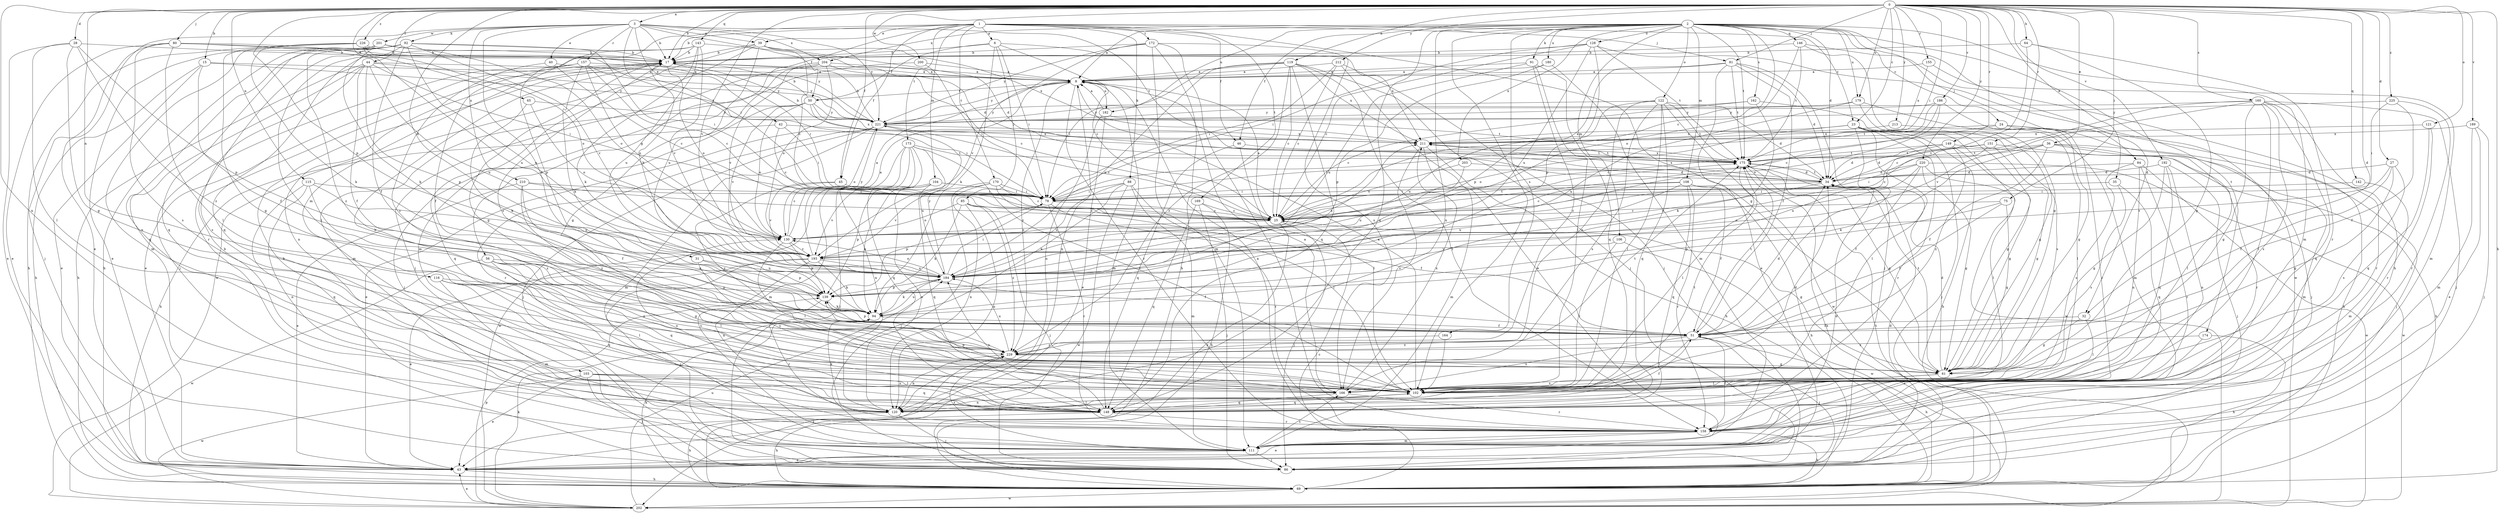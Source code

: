 strict digraph  {
0;
1;
2;
3;
6;
8;
15;
17;
23;
24;
25;
27;
28;
31;
32;
34;
35;
36;
39;
40;
42;
43;
44;
45;
46;
50;
51;
56;
61;
64;
65;
69;
75;
78;
80;
81;
84;
85;
86;
88;
91;
92;
94;
102;
103;
104;
106;
108;
111;
115;
116;
119;
120;
121;
122;
128;
130;
139;
142;
143;
146;
148;
149;
151;
155;
157;
158;
160;
162;
164;
166;
169;
170;
172;
173;
174;
175;
179;
180;
182;
184;
186;
189;
192;
193;
200;
201;
202;
203;
204;
210;
211;
212;
213;
220;
221;
225;
226;
229;
0 -> 3  [label=a];
0 -> 15  [label=b];
0 -> 17  [label=b];
0 -> 23  [label=c];
0 -> 27  [label=d];
0 -> 28  [label=d];
0 -> 31  [label=d];
0 -> 32  [label=d];
0 -> 35  [label=e];
0 -> 36  [label=e];
0 -> 44  [label=f];
0 -> 45  [label=f];
0 -> 64  [label=h];
0 -> 65  [label=h];
0 -> 69  [label=h];
0 -> 75  [label=i];
0 -> 78  [label=i];
0 -> 80  [label=j];
0 -> 81  [label=j];
0 -> 115  [label=n];
0 -> 116  [label=n];
0 -> 119  [label=n];
0 -> 120  [label=n];
0 -> 121  [label=o];
0 -> 139  [label=p];
0 -> 142  [label=q];
0 -> 143  [label=q];
0 -> 149  [label=r];
0 -> 151  [label=r];
0 -> 155  [label=r];
0 -> 160  [label=s];
0 -> 179  [label=u];
0 -> 186  [label=v];
0 -> 189  [label=v];
0 -> 192  [label=v];
0 -> 193  [label=v];
0 -> 200  [label=w];
0 -> 212  [label=y];
0 -> 213  [label=y];
0 -> 220  [label=y];
0 -> 225  [label=z];
0 -> 226  [label=z];
1 -> 6  [label=a];
1 -> 17  [label=b];
1 -> 23  [label=c];
1 -> 39  [label=e];
1 -> 45  [label=f];
1 -> 46  [label=f];
1 -> 56  [label=g];
1 -> 61  [label=g];
1 -> 81  [label=j];
1 -> 88  [label=k];
1 -> 103  [label=m];
1 -> 104  [label=m];
1 -> 169  [label=t];
1 -> 170  [label=t];
1 -> 172  [label=t];
1 -> 173  [label=t];
2 -> 8  [label=a];
2 -> 24  [label=c];
2 -> 25  [label=c];
2 -> 32  [label=d];
2 -> 34  [label=d];
2 -> 46  [label=f];
2 -> 84  [label=j];
2 -> 91  [label=k];
2 -> 102  [label=l];
2 -> 106  [label=m];
2 -> 108  [label=m];
2 -> 111  [label=m];
2 -> 120  [label=n];
2 -> 122  [label=o];
2 -> 128  [label=o];
2 -> 146  [label=q];
2 -> 148  [label=q];
2 -> 162  [label=s];
2 -> 164  [label=s];
2 -> 174  [label=t];
2 -> 175  [label=t];
2 -> 179  [label=u];
2 -> 180  [label=u];
2 -> 182  [label=u];
2 -> 203  [label=x];
2 -> 204  [label=x];
3 -> 17  [label=b];
3 -> 39  [label=e];
3 -> 40  [label=e];
3 -> 42  [label=e];
3 -> 43  [label=e];
3 -> 50  [label=f];
3 -> 78  [label=i];
3 -> 92  [label=k];
3 -> 94  [label=k];
3 -> 157  [label=r];
3 -> 175  [label=t];
3 -> 201  [label=w];
3 -> 204  [label=x];
3 -> 210  [label=x];
3 -> 221  [label=y];
6 -> 17  [label=b];
6 -> 25  [label=c];
6 -> 50  [label=f];
6 -> 78  [label=i];
6 -> 85  [label=j];
6 -> 94  [label=k];
6 -> 211  [label=x];
8 -> 50  [label=f];
8 -> 111  [label=m];
8 -> 120  [label=n];
8 -> 158  [label=r];
8 -> 182  [label=u];
8 -> 221  [label=y];
8 -> 229  [label=z];
15 -> 8  [label=a];
15 -> 43  [label=e];
15 -> 51  [label=f];
15 -> 69  [label=h];
15 -> 221  [label=y];
17 -> 8  [label=a];
17 -> 43  [label=e];
17 -> 61  [label=g];
17 -> 78  [label=i];
17 -> 120  [label=n];
17 -> 130  [label=o];
17 -> 229  [label=z];
23 -> 51  [label=f];
23 -> 61  [label=g];
23 -> 69  [label=h];
23 -> 86  [label=j];
23 -> 102  [label=l];
23 -> 130  [label=o];
23 -> 158  [label=r];
23 -> 202  [label=w];
23 -> 211  [label=x];
24 -> 25  [label=c];
24 -> 69  [label=h];
24 -> 86  [label=j];
24 -> 158  [label=r];
24 -> 211  [label=x];
25 -> 8  [label=a];
25 -> 43  [label=e];
25 -> 61  [label=g];
25 -> 86  [label=j];
25 -> 130  [label=o];
25 -> 175  [label=t];
27 -> 34  [label=d];
27 -> 51  [label=f];
27 -> 61  [label=g];
27 -> 166  [label=s];
27 -> 193  [label=v];
28 -> 17  [label=b];
28 -> 43  [label=e];
28 -> 61  [label=g];
28 -> 102  [label=l];
28 -> 139  [label=p];
28 -> 229  [label=z];
31 -> 139  [label=p];
31 -> 166  [label=s];
31 -> 184  [label=u];
32 -> 51  [label=f];
32 -> 61  [label=g];
32 -> 102  [label=l];
34 -> 78  [label=i];
34 -> 130  [label=o];
34 -> 175  [label=t];
34 -> 211  [label=x];
35 -> 78  [label=i];
35 -> 148  [label=q];
35 -> 166  [label=s];
36 -> 25  [label=c];
36 -> 51  [label=f];
36 -> 86  [label=j];
36 -> 94  [label=k];
36 -> 102  [label=l];
36 -> 111  [label=m];
36 -> 175  [label=t];
39 -> 17  [label=b];
39 -> 25  [label=c];
39 -> 34  [label=d];
39 -> 111  [label=m];
39 -> 184  [label=u];
39 -> 202  [label=w];
39 -> 211  [label=x];
40 -> 8  [label=a];
40 -> 25  [label=c];
40 -> 229  [label=z];
42 -> 25  [label=c];
42 -> 69  [label=h];
42 -> 78  [label=i];
42 -> 211  [label=x];
43 -> 69  [label=h];
44 -> 8  [label=a];
44 -> 51  [label=f];
44 -> 69  [label=h];
44 -> 78  [label=i];
44 -> 139  [label=p];
44 -> 148  [label=q];
44 -> 166  [label=s];
44 -> 184  [label=u];
44 -> 221  [label=y];
45 -> 78  [label=i];
45 -> 193  [label=v];
45 -> 229  [label=z];
46 -> 102  [label=l];
46 -> 148  [label=q];
46 -> 175  [label=t];
50 -> 17  [label=b];
50 -> 78  [label=i];
50 -> 86  [label=j];
50 -> 130  [label=o];
50 -> 148  [label=q];
50 -> 193  [label=v];
50 -> 211  [label=x];
50 -> 221  [label=y];
51 -> 34  [label=d];
51 -> 69  [label=h];
51 -> 86  [label=j];
51 -> 102  [label=l];
51 -> 139  [label=p];
51 -> 166  [label=s];
51 -> 175  [label=t];
51 -> 229  [label=z];
56 -> 61  [label=g];
56 -> 102  [label=l];
56 -> 148  [label=q];
56 -> 166  [label=s];
56 -> 184  [label=u];
56 -> 202  [label=w];
61 -> 34  [label=d];
61 -> 102  [label=l];
61 -> 166  [label=s];
61 -> 175  [label=t];
64 -> 17  [label=b];
64 -> 61  [label=g];
64 -> 158  [label=r];
64 -> 193  [label=v];
65 -> 94  [label=k];
65 -> 130  [label=o];
65 -> 221  [label=y];
69 -> 25  [label=c];
69 -> 94  [label=k];
69 -> 175  [label=t];
69 -> 202  [label=w];
69 -> 229  [label=z];
75 -> 25  [label=c];
75 -> 51  [label=f];
75 -> 61  [label=g];
75 -> 139  [label=p];
78 -> 25  [label=c];
78 -> 51  [label=f];
78 -> 139  [label=p];
78 -> 158  [label=r];
80 -> 17  [label=b];
80 -> 43  [label=e];
80 -> 86  [label=j];
80 -> 102  [label=l];
80 -> 166  [label=s];
80 -> 175  [label=t];
80 -> 184  [label=u];
81 -> 8  [label=a];
81 -> 34  [label=d];
81 -> 43  [label=e];
81 -> 51  [label=f];
81 -> 86  [label=j];
81 -> 139  [label=p];
81 -> 175  [label=t];
84 -> 34  [label=d];
84 -> 120  [label=n];
84 -> 158  [label=r];
84 -> 166  [label=s];
84 -> 202  [label=w];
85 -> 25  [label=c];
85 -> 86  [label=j];
85 -> 94  [label=k];
85 -> 120  [label=n];
85 -> 130  [label=o];
85 -> 229  [label=z];
86 -> 34  [label=d];
88 -> 78  [label=i];
88 -> 94  [label=k];
88 -> 111  [label=m];
88 -> 158  [label=r];
88 -> 184  [label=u];
88 -> 202  [label=w];
91 -> 8  [label=a];
91 -> 102  [label=l];
91 -> 148  [label=q];
91 -> 184  [label=u];
91 -> 229  [label=z];
92 -> 17  [label=b];
92 -> 51  [label=f];
92 -> 69  [label=h];
92 -> 78  [label=i];
92 -> 102  [label=l];
92 -> 120  [label=n];
92 -> 148  [label=q];
92 -> 158  [label=r];
92 -> 184  [label=u];
92 -> 193  [label=v];
94 -> 51  [label=f];
94 -> 184  [label=u];
102 -> 8  [label=a];
102 -> 17  [label=b];
102 -> 34  [label=d];
102 -> 120  [label=n];
102 -> 139  [label=p];
102 -> 148  [label=q];
103 -> 43  [label=e];
103 -> 86  [label=j];
103 -> 102  [label=l];
103 -> 148  [label=q];
103 -> 166  [label=s];
103 -> 202  [label=w];
104 -> 78  [label=i];
104 -> 94  [label=k];
104 -> 120  [label=n];
104 -> 139  [label=p];
104 -> 148  [label=q];
104 -> 193  [label=v];
106 -> 102  [label=l];
106 -> 193  [label=v];
106 -> 202  [label=w];
108 -> 25  [label=c];
108 -> 51  [label=f];
108 -> 69  [label=h];
108 -> 78  [label=i];
108 -> 148  [label=q];
108 -> 158  [label=r];
108 -> 184  [label=u];
111 -> 17  [label=b];
111 -> 34  [label=d];
111 -> 43  [label=e];
111 -> 86  [label=j];
111 -> 166  [label=s];
111 -> 229  [label=z];
115 -> 78  [label=i];
115 -> 120  [label=n];
115 -> 148  [label=q];
115 -> 184  [label=u];
115 -> 229  [label=z];
116 -> 102  [label=l];
116 -> 111  [label=m];
116 -> 139  [label=p];
116 -> 148  [label=q];
116 -> 229  [label=z];
119 -> 8  [label=a];
119 -> 25  [label=c];
119 -> 78  [label=i];
119 -> 86  [label=j];
119 -> 148  [label=q];
119 -> 158  [label=r];
119 -> 184  [label=u];
119 -> 211  [label=x];
119 -> 229  [label=z];
120 -> 51  [label=f];
120 -> 69  [label=h];
120 -> 86  [label=j];
120 -> 94  [label=k];
120 -> 102  [label=l];
120 -> 175  [label=t];
121 -> 148  [label=q];
121 -> 158  [label=r];
121 -> 211  [label=x];
122 -> 34  [label=d];
122 -> 102  [label=l];
122 -> 148  [label=q];
122 -> 166  [label=s];
122 -> 175  [label=t];
122 -> 184  [label=u];
122 -> 202  [label=w];
122 -> 221  [label=y];
122 -> 229  [label=z];
128 -> 17  [label=b];
128 -> 25  [label=c];
128 -> 78  [label=i];
128 -> 139  [label=p];
128 -> 175  [label=t];
128 -> 184  [label=u];
128 -> 202  [label=w];
130 -> 8  [label=a];
130 -> 102  [label=l];
130 -> 139  [label=p];
130 -> 193  [label=v];
130 -> 221  [label=y];
139 -> 94  [label=k];
139 -> 158  [label=r];
142 -> 78  [label=i];
142 -> 111  [label=m];
143 -> 17  [label=b];
143 -> 34  [label=d];
143 -> 94  [label=k];
143 -> 139  [label=p];
143 -> 148  [label=q];
143 -> 184  [label=u];
143 -> 193  [label=v];
146 -> 17  [label=b];
146 -> 61  [label=g];
146 -> 69  [label=h];
146 -> 130  [label=o];
146 -> 175  [label=t];
148 -> 69  [label=h];
148 -> 130  [label=o];
148 -> 158  [label=r];
148 -> 184  [label=u];
149 -> 34  [label=d];
149 -> 61  [label=g];
149 -> 69  [label=h];
149 -> 78  [label=i];
149 -> 175  [label=t];
149 -> 229  [label=z];
151 -> 34  [label=d];
151 -> 61  [label=g];
151 -> 158  [label=r];
151 -> 175  [label=t];
151 -> 184  [label=u];
155 -> 8  [label=a];
155 -> 111  [label=m];
155 -> 211  [label=x];
157 -> 8  [label=a];
157 -> 25  [label=c];
157 -> 51  [label=f];
157 -> 86  [label=j];
157 -> 94  [label=k];
157 -> 130  [label=o];
157 -> 221  [label=y];
158 -> 8  [label=a];
158 -> 17  [label=b];
158 -> 43  [label=e];
158 -> 51  [label=f];
158 -> 69  [label=h];
158 -> 111  [label=m];
160 -> 25  [label=c];
160 -> 61  [label=g];
160 -> 86  [label=j];
160 -> 102  [label=l];
160 -> 148  [label=q];
160 -> 158  [label=r];
160 -> 166  [label=s];
160 -> 193  [label=v];
160 -> 221  [label=y];
162 -> 25  [label=c];
162 -> 94  [label=k];
162 -> 166  [label=s];
162 -> 221  [label=y];
164 -> 102  [label=l];
164 -> 229  [label=z];
166 -> 8  [label=a];
166 -> 148  [label=q];
166 -> 158  [label=r];
166 -> 211  [label=x];
169 -> 25  [label=c];
169 -> 69  [label=h];
169 -> 86  [label=j];
169 -> 148  [label=q];
170 -> 25  [label=c];
170 -> 78  [label=i];
170 -> 86  [label=j];
170 -> 102  [label=l];
170 -> 120  [label=n];
170 -> 193  [label=v];
172 -> 17  [label=b];
172 -> 69  [label=h];
172 -> 111  [label=m];
172 -> 158  [label=r];
172 -> 166  [label=s];
172 -> 193  [label=v];
172 -> 221  [label=y];
173 -> 86  [label=j];
173 -> 102  [label=l];
173 -> 111  [label=m];
173 -> 120  [label=n];
173 -> 148  [label=q];
173 -> 175  [label=t];
173 -> 184  [label=u];
173 -> 202  [label=w];
174 -> 69  [label=h];
174 -> 158  [label=r];
174 -> 229  [label=z];
175 -> 34  [label=d];
175 -> 61  [label=g];
175 -> 69  [label=h];
175 -> 102  [label=l];
175 -> 211  [label=x];
179 -> 61  [label=g];
179 -> 111  [label=m];
179 -> 184  [label=u];
179 -> 221  [label=y];
180 -> 8  [label=a];
180 -> 111  [label=m];
180 -> 139  [label=p];
182 -> 8  [label=a];
182 -> 43  [label=e];
182 -> 120  [label=n];
182 -> 175  [label=t];
184 -> 78  [label=i];
184 -> 94  [label=k];
184 -> 130  [label=o];
184 -> 139  [label=p];
184 -> 211  [label=x];
184 -> 221  [label=y];
186 -> 25  [label=c];
186 -> 61  [label=g];
186 -> 130  [label=o];
186 -> 175  [label=t];
186 -> 221  [label=y];
189 -> 43  [label=e];
189 -> 86  [label=j];
189 -> 111  [label=m];
189 -> 211  [label=x];
192 -> 34  [label=d];
192 -> 61  [label=g];
192 -> 86  [label=j];
192 -> 120  [label=n];
192 -> 148  [label=q];
193 -> 8  [label=a];
193 -> 17  [label=b];
193 -> 43  [label=e];
193 -> 51  [label=f];
193 -> 86  [label=j];
193 -> 94  [label=k];
193 -> 120  [label=n];
193 -> 184  [label=u];
200 -> 8  [label=a];
200 -> 78  [label=i];
200 -> 111  [label=m];
201 -> 17  [label=b];
201 -> 43  [label=e];
201 -> 94  [label=k];
201 -> 111  [label=m];
201 -> 130  [label=o];
201 -> 229  [label=z];
202 -> 43  [label=e];
202 -> 94  [label=k];
202 -> 139  [label=p];
202 -> 184  [label=u];
203 -> 25  [label=c];
203 -> 34  [label=d];
203 -> 184  [label=u];
204 -> 8  [label=a];
204 -> 25  [label=c];
204 -> 61  [label=g];
204 -> 86  [label=j];
204 -> 130  [label=o];
204 -> 193  [label=v];
210 -> 25  [label=c];
210 -> 43  [label=e];
210 -> 51  [label=f];
210 -> 78  [label=i];
210 -> 229  [label=z];
211 -> 17  [label=b];
211 -> 69  [label=h];
211 -> 111  [label=m];
211 -> 166  [label=s];
211 -> 175  [label=t];
212 -> 8  [label=a];
212 -> 25  [label=c];
212 -> 43  [label=e];
212 -> 78  [label=i];
212 -> 86  [label=j];
213 -> 102  [label=l];
213 -> 211  [label=x];
220 -> 34  [label=d];
220 -> 51  [label=f];
220 -> 61  [label=g];
220 -> 78  [label=i];
220 -> 102  [label=l];
220 -> 184  [label=u];
220 -> 202  [label=w];
221 -> 17  [label=b];
221 -> 25  [label=c];
221 -> 43  [label=e];
221 -> 86  [label=j];
221 -> 111  [label=m];
221 -> 130  [label=o];
221 -> 158  [label=r];
221 -> 211  [label=x];
225 -> 51  [label=f];
225 -> 78  [label=i];
225 -> 158  [label=r];
225 -> 221  [label=y];
226 -> 17  [label=b];
226 -> 61  [label=g];
226 -> 69  [label=h];
226 -> 94  [label=k];
226 -> 130  [label=o];
226 -> 221  [label=y];
229 -> 61  [label=g];
229 -> 120  [label=n];
229 -> 175  [label=t];
229 -> 184  [label=u];
}
